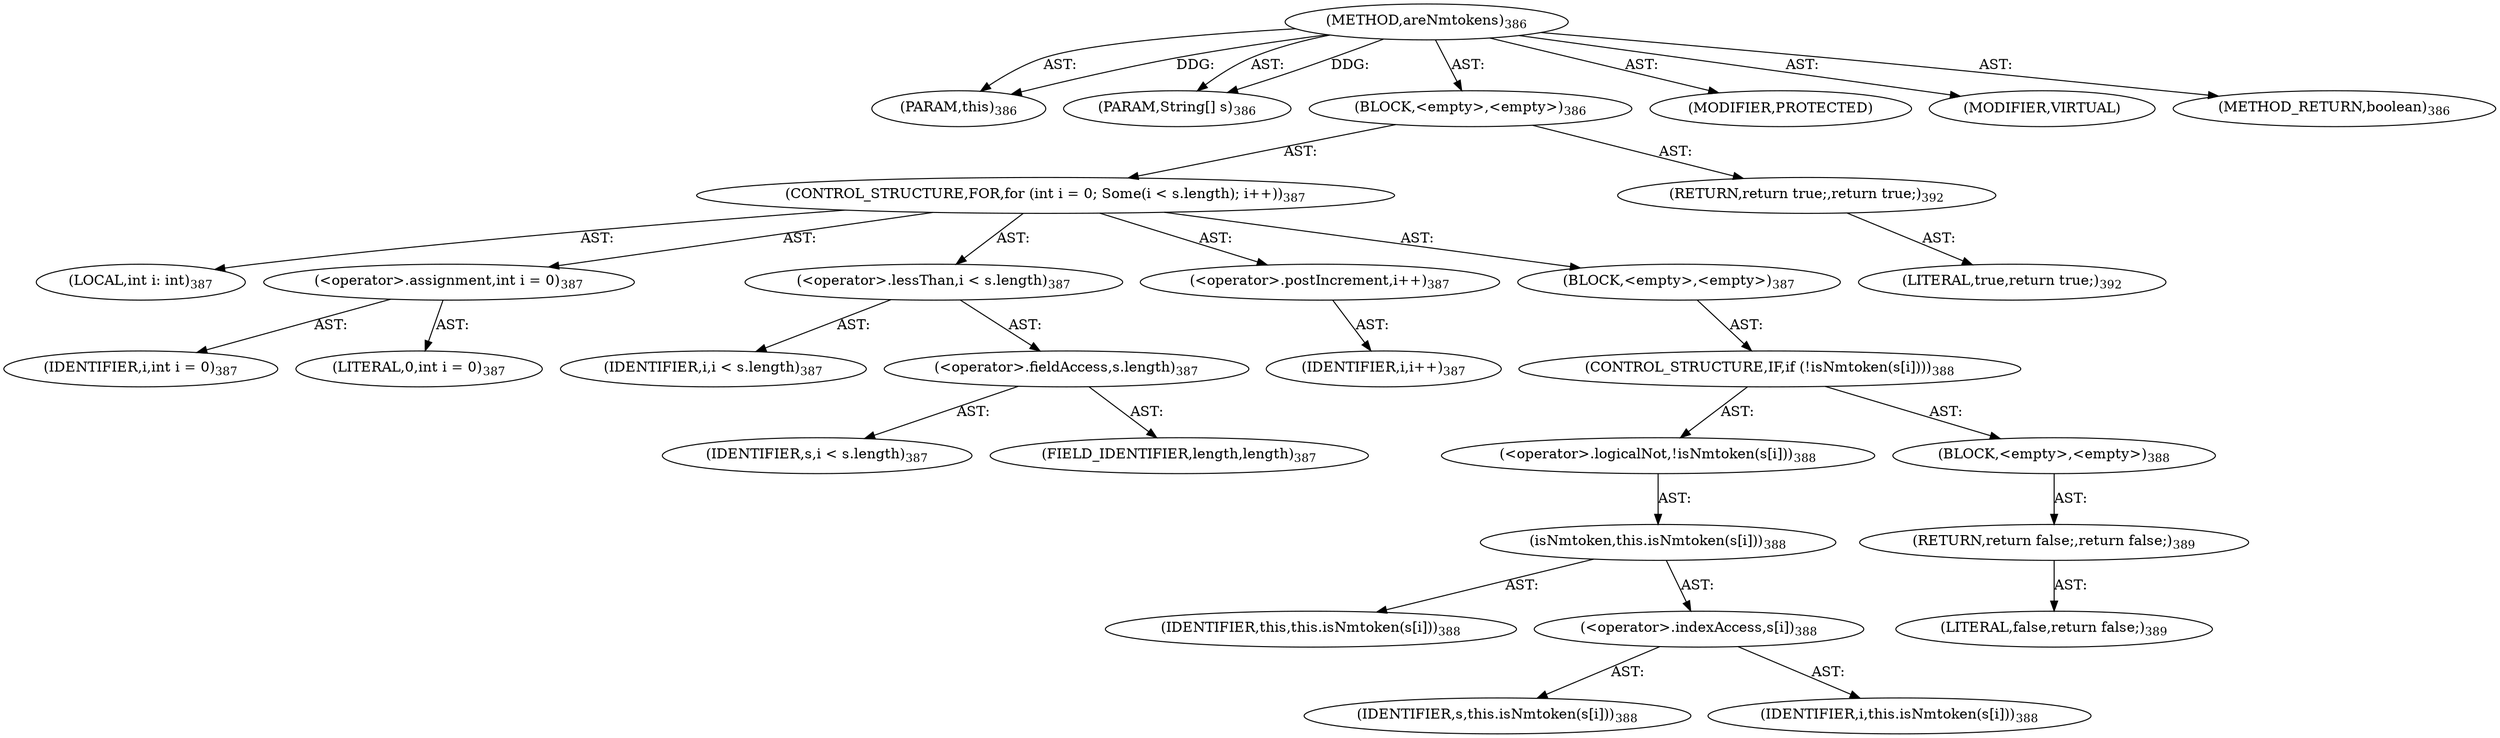 digraph "areNmtokens" {  
"111669149702" [label = <(METHOD,areNmtokens)<SUB>386</SUB>> ]
"115964116995" [label = <(PARAM,this)<SUB>386</SUB>> ]
"115964117008" [label = <(PARAM,String[] s)<SUB>386</SUB>> ]
"25769803833" [label = <(BLOCK,&lt;empty&gt;,&lt;empty&gt;)<SUB>386</SUB>> ]
"47244640303" [label = <(CONTROL_STRUCTURE,FOR,for (int i = 0; Some(i &lt; s.length); i++))<SUB>387</SUB>> ]
"94489280542" [label = <(LOCAL,int i: int)<SUB>387</SUB>> ]
"30064771366" [label = <(&lt;operator&gt;.assignment,int i = 0)<SUB>387</SUB>> ]
"68719476991" [label = <(IDENTIFIER,i,int i = 0)<SUB>387</SUB>> ]
"90194313305" [label = <(LITERAL,0,int i = 0)<SUB>387</SUB>> ]
"30064771367" [label = <(&lt;operator&gt;.lessThan,i &lt; s.length)<SUB>387</SUB>> ]
"68719476992" [label = <(IDENTIFIER,i,i &lt; s.length)<SUB>387</SUB>> ]
"30064771368" [label = <(&lt;operator&gt;.fieldAccess,s.length)<SUB>387</SUB>> ]
"68719476993" [label = <(IDENTIFIER,s,i &lt; s.length)<SUB>387</SUB>> ]
"55834574881" [label = <(FIELD_IDENTIFIER,length,length)<SUB>387</SUB>> ]
"30064771369" [label = <(&lt;operator&gt;.postIncrement,i++)<SUB>387</SUB>> ]
"68719476994" [label = <(IDENTIFIER,i,i++)<SUB>387</SUB>> ]
"25769803834" [label = <(BLOCK,&lt;empty&gt;,&lt;empty&gt;)<SUB>387</SUB>> ]
"47244640304" [label = <(CONTROL_STRUCTURE,IF,if (!isNmtoken(s[i])))<SUB>388</SUB>> ]
"30064771370" [label = <(&lt;operator&gt;.logicalNot,!isNmtoken(s[i]))<SUB>388</SUB>> ]
"30064771371" [label = <(isNmtoken,this.isNmtoken(s[i]))<SUB>388</SUB>> ]
"68719476751" [label = <(IDENTIFIER,this,this.isNmtoken(s[i]))<SUB>388</SUB>> ]
"30064771372" [label = <(&lt;operator&gt;.indexAccess,s[i])<SUB>388</SUB>> ]
"68719476995" [label = <(IDENTIFIER,s,this.isNmtoken(s[i]))<SUB>388</SUB>> ]
"68719476996" [label = <(IDENTIFIER,i,this.isNmtoken(s[i]))<SUB>388</SUB>> ]
"25769803835" [label = <(BLOCK,&lt;empty&gt;,&lt;empty&gt;)<SUB>388</SUB>> ]
"146028888069" [label = <(RETURN,return false;,return false;)<SUB>389</SUB>> ]
"90194313306" [label = <(LITERAL,false,return false;)<SUB>389</SUB>> ]
"146028888070" [label = <(RETURN,return true;,return true;)<SUB>392</SUB>> ]
"90194313307" [label = <(LITERAL,true,return true;)<SUB>392</SUB>> ]
"133143986197" [label = <(MODIFIER,PROTECTED)> ]
"133143986198" [label = <(MODIFIER,VIRTUAL)> ]
"128849018886" [label = <(METHOD_RETURN,boolean)<SUB>386</SUB>> ]
  "111669149702" -> "115964116995"  [ label = "AST: "] 
  "111669149702" -> "115964117008"  [ label = "AST: "] 
  "111669149702" -> "25769803833"  [ label = "AST: "] 
  "111669149702" -> "133143986197"  [ label = "AST: "] 
  "111669149702" -> "133143986198"  [ label = "AST: "] 
  "111669149702" -> "128849018886"  [ label = "AST: "] 
  "25769803833" -> "47244640303"  [ label = "AST: "] 
  "25769803833" -> "146028888070"  [ label = "AST: "] 
  "47244640303" -> "94489280542"  [ label = "AST: "] 
  "47244640303" -> "30064771366"  [ label = "AST: "] 
  "47244640303" -> "30064771367"  [ label = "AST: "] 
  "47244640303" -> "30064771369"  [ label = "AST: "] 
  "47244640303" -> "25769803834"  [ label = "AST: "] 
  "30064771366" -> "68719476991"  [ label = "AST: "] 
  "30064771366" -> "90194313305"  [ label = "AST: "] 
  "30064771367" -> "68719476992"  [ label = "AST: "] 
  "30064771367" -> "30064771368"  [ label = "AST: "] 
  "30064771368" -> "68719476993"  [ label = "AST: "] 
  "30064771368" -> "55834574881"  [ label = "AST: "] 
  "30064771369" -> "68719476994"  [ label = "AST: "] 
  "25769803834" -> "47244640304"  [ label = "AST: "] 
  "47244640304" -> "30064771370"  [ label = "AST: "] 
  "47244640304" -> "25769803835"  [ label = "AST: "] 
  "30064771370" -> "30064771371"  [ label = "AST: "] 
  "30064771371" -> "68719476751"  [ label = "AST: "] 
  "30064771371" -> "30064771372"  [ label = "AST: "] 
  "30064771372" -> "68719476995"  [ label = "AST: "] 
  "30064771372" -> "68719476996"  [ label = "AST: "] 
  "25769803835" -> "146028888069"  [ label = "AST: "] 
  "146028888069" -> "90194313306"  [ label = "AST: "] 
  "146028888070" -> "90194313307"  [ label = "AST: "] 
  "111669149702" -> "115964116995"  [ label = "DDG: "] 
  "111669149702" -> "115964117008"  [ label = "DDG: "] 
}

